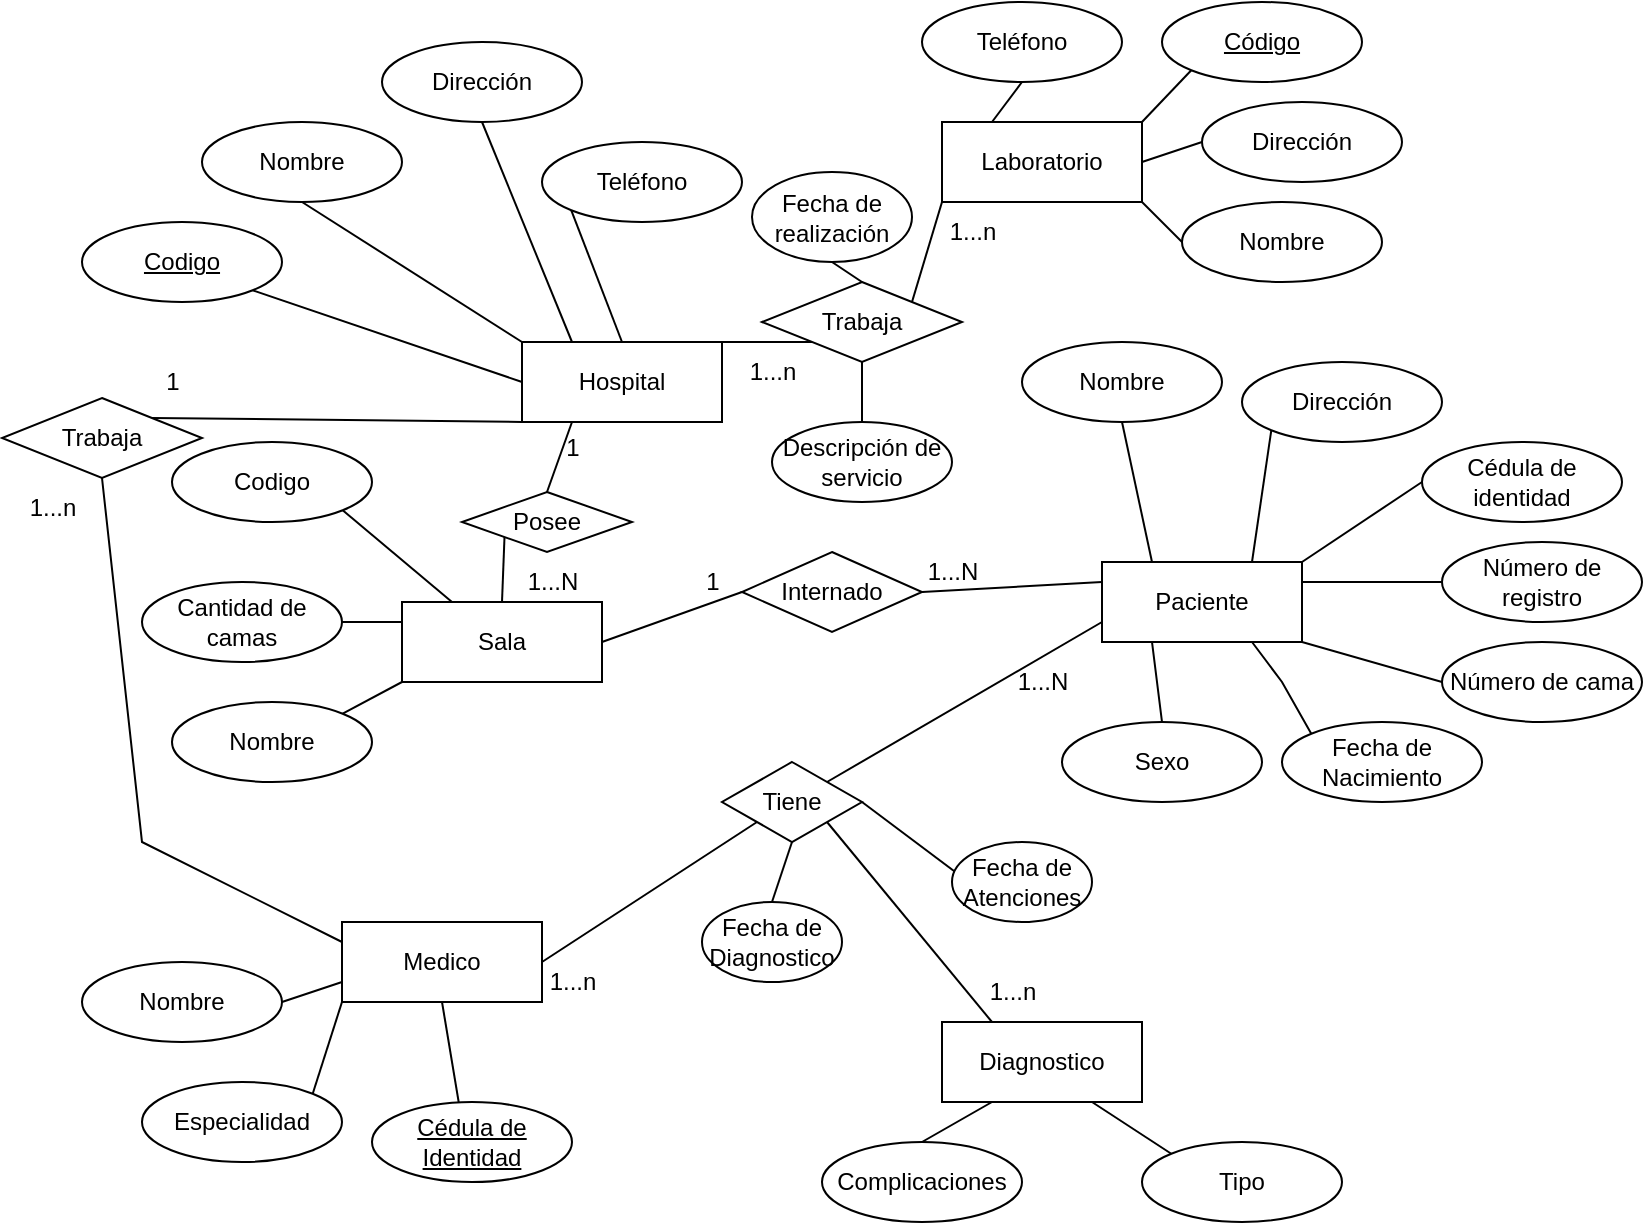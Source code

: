 <mxfile version="24.3.0" type="github">
  <diagram id="R2lEEEUBdFMjLlhIrx00" name="Page-1">
    <mxGraphModel dx="926" dy="493" grid="1" gridSize="10" guides="1" tooltips="1" connect="1" arrows="1" fold="1" page="1" pageScale="1" pageWidth="850" pageHeight="1100" math="0" shadow="0" extFonts="Permanent Marker^https://fonts.googleapis.com/css?family=Permanent+Marker">
      <root>
        <mxCell id="0" />
        <mxCell id="1" parent="0" />
        <mxCell id="Ge79WZLAiVdc78lT4wKn-1" value="Hospital" style="whiteSpace=wrap;html=1;align=center;" vertex="1" parent="1">
          <mxGeometry x="290" y="180" width="100" height="40" as="geometry" />
        </mxCell>
        <mxCell id="Ge79WZLAiVdc78lT4wKn-2" value="Laboratorio" style="whiteSpace=wrap;html=1;align=center;" vertex="1" parent="1">
          <mxGeometry x="500" y="70" width="100" height="40" as="geometry" />
        </mxCell>
        <mxCell id="Ge79WZLAiVdc78lT4wKn-3" value="Sala" style="whiteSpace=wrap;html=1;align=center;" vertex="1" parent="1">
          <mxGeometry x="230" y="310" width="100" height="40" as="geometry" />
        </mxCell>
        <mxCell id="Ge79WZLAiVdc78lT4wKn-94" style="edgeStyle=none;rounded=0;orthogonalLoop=1;jettySize=auto;html=1;exitX=0;exitY=0.25;exitDx=0;exitDy=0;entryX=1;entryY=0.5;entryDx=0;entryDy=0;endArrow=none;endFill=0;" edge="1" parent="1" source="Ge79WZLAiVdc78lT4wKn-4" target="Ge79WZLAiVdc78lT4wKn-93">
          <mxGeometry relative="1" as="geometry" />
        </mxCell>
        <mxCell id="Ge79WZLAiVdc78lT4wKn-4" value="Paciente" style="whiteSpace=wrap;html=1;align=center;" vertex="1" parent="1">
          <mxGeometry x="580" y="290" width="100" height="40" as="geometry" />
        </mxCell>
        <mxCell id="Ge79WZLAiVdc78lT4wKn-5" value="Medico" style="whiteSpace=wrap;html=1;align=center;" vertex="1" parent="1">
          <mxGeometry x="200" y="470" width="100" height="40" as="geometry" />
        </mxCell>
        <mxCell id="Ge79WZLAiVdc78lT4wKn-80" style="edgeStyle=none;rounded=0;orthogonalLoop=1;jettySize=auto;html=1;exitX=0.25;exitY=0;exitDx=0;exitDy=0;entryX=1;entryY=1;entryDx=0;entryDy=0;endArrow=none;endFill=0;" edge="1" parent="1" source="Ge79WZLAiVdc78lT4wKn-6" target="Ge79WZLAiVdc78lT4wKn-77">
          <mxGeometry relative="1" as="geometry" />
        </mxCell>
        <mxCell id="Ge79WZLAiVdc78lT4wKn-6" value="Diagnostico" style="whiteSpace=wrap;html=1;align=center;" vertex="1" parent="1">
          <mxGeometry x="500" y="520" width="100" height="40" as="geometry" />
        </mxCell>
        <mxCell id="Ge79WZLAiVdc78lT4wKn-34" style="edgeStyle=none;rounded=0;orthogonalLoop=1;jettySize=auto;html=1;exitX=1;exitY=1;exitDx=0;exitDy=0;entryX=0;entryY=0.5;entryDx=0;entryDy=0;endArrow=none;endFill=0;" edge="1" parent="1" source="Ge79WZLAiVdc78lT4wKn-7" target="Ge79WZLAiVdc78lT4wKn-1">
          <mxGeometry relative="1" as="geometry" />
        </mxCell>
        <mxCell id="Ge79WZLAiVdc78lT4wKn-7" value="Codigo" style="ellipse;whiteSpace=wrap;html=1;align=center;fontStyle=4;" vertex="1" parent="1">
          <mxGeometry x="70" y="120" width="100" height="40" as="geometry" />
        </mxCell>
        <mxCell id="Ge79WZLAiVdc78lT4wKn-37" style="edgeStyle=none;rounded=0;orthogonalLoop=1;jettySize=auto;html=1;exitX=0;exitY=1;exitDx=0;exitDy=0;entryX=0.5;entryY=0;entryDx=0;entryDy=0;endArrow=none;endFill=0;" edge="1" parent="1" source="Ge79WZLAiVdc78lT4wKn-9" target="Ge79WZLAiVdc78lT4wKn-1">
          <mxGeometry relative="1" as="geometry" />
        </mxCell>
        <mxCell id="Ge79WZLAiVdc78lT4wKn-9" value="Teléfono" style="ellipse;whiteSpace=wrap;html=1;align=center;" vertex="1" parent="1">
          <mxGeometry x="300" y="80" width="100" height="40" as="geometry" />
        </mxCell>
        <mxCell id="Ge79WZLAiVdc78lT4wKn-36" style="edgeStyle=none;rounded=0;orthogonalLoop=1;jettySize=auto;html=1;exitX=0.5;exitY=1;exitDx=0;exitDy=0;entryX=0.25;entryY=0;entryDx=0;entryDy=0;endArrow=none;endFill=0;" edge="1" parent="1" source="Ge79WZLAiVdc78lT4wKn-10" target="Ge79WZLAiVdc78lT4wKn-1">
          <mxGeometry relative="1" as="geometry" />
        </mxCell>
        <mxCell id="Ge79WZLAiVdc78lT4wKn-10" value="Dirección" style="ellipse;whiteSpace=wrap;html=1;align=center;" vertex="1" parent="1">
          <mxGeometry x="220" y="30" width="100" height="40" as="geometry" />
        </mxCell>
        <mxCell id="Ge79WZLAiVdc78lT4wKn-35" style="edgeStyle=none;rounded=0;orthogonalLoop=1;jettySize=auto;html=1;exitX=0.5;exitY=1;exitDx=0;exitDy=0;entryX=0;entryY=0;entryDx=0;entryDy=0;endArrow=none;endFill=0;" edge="1" parent="1" source="Ge79WZLAiVdc78lT4wKn-11" target="Ge79WZLAiVdc78lT4wKn-1">
          <mxGeometry relative="1" as="geometry" />
        </mxCell>
        <mxCell id="Ge79WZLAiVdc78lT4wKn-11" value="Nombre" style="ellipse;whiteSpace=wrap;html=1;align=center;" vertex="1" parent="1">
          <mxGeometry x="130" y="70" width="100" height="40" as="geometry" />
        </mxCell>
        <mxCell id="Ge79WZLAiVdc78lT4wKn-38" style="edgeStyle=none;rounded=0;orthogonalLoop=1;jettySize=auto;html=1;exitX=1;exitY=1;exitDx=0;exitDy=0;entryX=0.25;entryY=0;entryDx=0;entryDy=0;endArrow=none;endFill=0;" edge="1" parent="1" source="Ge79WZLAiVdc78lT4wKn-12" target="Ge79WZLAiVdc78lT4wKn-3">
          <mxGeometry relative="1" as="geometry" />
        </mxCell>
        <mxCell id="Ge79WZLAiVdc78lT4wKn-12" value="Codigo" style="ellipse;whiteSpace=wrap;html=1;align=center;" vertex="1" parent="1">
          <mxGeometry x="115" y="230" width="100" height="40" as="geometry" />
        </mxCell>
        <mxCell id="Ge79WZLAiVdc78lT4wKn-39" style="edgeStyle=none;rounded=0;orthogonalLoop=1;jettySize=auto;html=1;exitX=1;exitY=0.5;exitDx=0;exitDy=0;entryX=0;entryY=0.25;entryDx=0;entryDy=0;endArrow=none;endFill=0;" edge="1" parent="1" source="Ge79WZLAiVdc78lT4wKn-13" target="Ge79WZLAiVdc78lT4wKn-3">
          <mxGeometry relative="1" as="geometry" />
        </mxCell>
        <mxCell id="Ge79WZLAiVdc78lT4wKn-13" value="Cantidad de camas" style="ellipse;whiteSpace=wrap;html=1;align=center;" vertex="1" parent="1">
          <mxGeometry x="100" y="300" width="100" height="40" as="geometry" />
        </mxCell>
        <mxCell id="Ge79WZLAiVdc78lT4wKn-40" style="edgeStyle=none;rounded=0;orthogonalLoop=1;jettySize=auto;html=1;exitX=1;exitY=0;exitDx=0;exitDy=0;entryX=0;entryY=1;entryDx=0;entryDy=0;endArrow=none;endFill=0;" edge="1" parent="1" source="Ge79WZLAiVdc78lT4wKn-14" target="Ge79WZLAiVdc78lT4wKn-3">
          <mxGeometry relative="1" as="geometry" />
        </mxCell>
        <mxCell id="Ge79WZLAiVdc78lT4wKn-14" value="Nombre" style="ellipse;whiteSpace=wrap;html=1;align=center;" vertex="1" parent="1">
          <mxGeometry x="115" y="360" width="100" height="40" as="geometry" />
        </mxCell>
        <mxCell id="Ge79WZLAiVdc78lT4wKn-41" style="edgeStyle=none;rounded=0;orthogonalLoop=1;jettySize=auto;html=1;exitX=0.5;exitY=1;exitDx=0;exitDy=0;entryX=0.5;entryY=1;entryDx=0;entryDy=0;endArrow=none;endFill=0;" edge="1" parent="1" source="Ge79WZLAiVdc78lT4wKn-16" target="Ge79WZLAiVdc78lT4wKn-5">
          <mxGeometry relative="1" as="geometry" />
        </mxCell>
        <mxCell id="Ge79WZLAiVdc78lT4wKn-16" value="Cédula de Identidad" style="ellipse;whiteSpace=wrap;html=1;align=center;fontStyle=4;" vertex="1" parent="1">
          <mxGeometry x="215" y="560" width="100" height="40" as="geometry" />
        </mxCell>
        <mxCell id="Ge79WZLAiVdc78lT4wKn-43" style="edgeStyle=none;rounded=0;orthogonalLoop=1;jettySize=auto;html=1;exitX=1;exitY=0;exitDx=0;exitDy=0;entryX=0;entryY=1;entryDx=0;entryDy=0;endArrow=none;endFill=0;" edge="1" parent="1" source="Ge79WZLAiVdc78lT4wKn-17" target="Ge79WZLAiVdc78lT4wKn-5">
          <mxGeometry relative="1" as="geometry" />
        </mxCell>
        <mxCell id="Ge79WZLAiVdc78lT4wKn-17" value="Especialidad" style="ellipse;whiteSpace=wrap;html=1;align=center;" vertex="1" parent="1">
          <mxGeometry x="100" y="550" width="100" height="40" as="geometry" />
        </mxCell>
        <mxCell id="Ge79WZLAiVdc78lT4wKn-42" style="edgeStyle=none;rounded=0;orthogonalLoop=1;jettySize=auto;html=1;exitX=1;exitY=0.5;exitDx=0;exitDy=0;entryX=0;entryY=0.75;entryDx=0;entryDy=0;endArrow=none;endFill=0;" edge="1" parent="1" source="Ge79WZLAiVdc78lT4wKn-18" target="Ge79WZLAiVdc78lT4wKn-5">
          <mxGeometry relative="1" as="geometry" />
        </mxCell>
        <mxCell id="Ge79WZLAiVdc78lT4wKn-18" value="Nombre" style="ellipse;whiteSpace=wrap;html=1;align=center;" vertex="1" parent="1">
          <mxGeometry x="70" y="490" width="100" height="40" as="geometry" />
        </mxCell>
        <mxCell id="Ge79WZLAiVdc78lT4wKn-54" style="edgeStyle=none;rounded=0;orthogonalLoop=1;jettySize=auto;html=1;exitX=0;exitY=1;exitDx=0;exitDy=0;entryX=1;entryY=0;entryDx=0;entryDy=0;endArrow=none;endFill=0;" edge="1" parent="1" source="Ge79WZLAiVdc78lT4wKn-20" target="Ge79WZLAiVdc78lT4wKn-2">
          <mxGeometry relative="1" as="geometry" />
        </mxCell>
        <mxCell id="Ge79WZLAiVdc78lT4wKn-20" value="Código" style="ellipse;whiteSpace=wrap;html=1;align=center;fontStyle=4;" vertex="1" parent="1">
          <mxGeometry x="610" y="10" width="100" height="40" as="geometry" />
        </mxCell>
        <mxCell id="Ge79WZLAiVdc78lT4wKn-56" style="edgeStyle=none;rounded=0;orthogonalLoop=1;jettySize=auto;html=1;exitX=0;exitY=0.5;exitDx=0;exitDy=0;entryX=1;entryY=1;entryDx=0;entryDy=0;endArrow=none;endFill=0;" edge="1" parent="1" source="Ge79WZLAiVdc78lT4wKn-21" target="Ge79WZLAiVdc78lT4wKn-2">
          <mxGeometry relative="1" as="geometry" />
        </mxCell>
        <mxCell id="Ge79WZLAiVdc78lT4wKn-21" value="Nombre" style="ellipse;whiteSpace=wrap;html=1;align=center;" vertex="1" parent="1">
          <mxGeometry x="620" y="110" width="100" height="40" as="geometry" />
        </mxCell>
        <mxCell id="Ge79WZLAiVdc78lT4wKn-55" style="edgeStyle=none;rounded=0;orthogonalLoop=1;jettySize=auto;html=1;exitX=0;exitY=0.5;exitDx=0;exitDy=0;entryX=1;entryY=0.5;entryDx=0;entryDy=0;endArrow=none;endFill=0;" edge="1" parent="1" source="Ge79WZLAiVdc78lT4wKn-22" target="Ge79WZLAiVdc78lT4wKn-2">
          <mxGeometry relative="1" as="geometry" />
        </mxCell>
        <mxCell id="Ge79WZLAiVdc78lT4wKn-22" value="Dirección&lt;span style=&quot;color: rgba(0, 0, 0, 0); font-family: monospace; font-size: 0px; text-align: start; text-wrap: nowrap;&quot;&gt;%3CmxGraphModel%3E%3Croot%3E%3CmxCell%20id%3D%220%22%2F%3E%3CmxCell%20id%3D%221%22%20parent%3D%220%22%2F%3E%3CmxCell%20id%3D%222%22%20value%3D%22Attribute%22%20style%3D%22ellipse%3BwhiteSpace%3Dwrap%3Bhtml%3D1%3Balign%3Dcenter%3B%22%20vertex%3D%221%22%20parent%3D%221%22%3E%3CmxGeometry%20x%3D%2260%22%20y%3D%22100%22%20width%3D%22100%22%20height%3D%2240%22%20as%3D%22geometry%22%2F%3E%3C%2FmxCell%3E%3C%2Froot%3E%3C%2FmxGraphModel%3E&lt;/span&gt;" style="ellipse;whiteSpace=wrap;html=1;align=center;" vertex="1" parent="1">
          <mxGeometry x="630" y="60" width="100" height="40" as="geometry" />
        </mxCell>
        <mxCell id="Ge79WZLAiVdc78lT4wKn-53" style="edgeStyle=none;rounded=0;orthogonalLoop=1;jettySize=auto;html=1;exitX=0.5;exitY=1;exitDx=0;exitDy=0;entryX=0.25;entryY=0;entryDx=0;entryDy=0;endArrow=none;endFill=0;" edge="1" parent="1" source="Ge79WZLAiVdc78lT4wKn-23" target="Ge79WZLAiVdc78lT4wKn-2">
          <mxGeometry relative="1" as="geometry" />
        </mxCell>
        <mxCell id="Ge79WZLAiVdc78lT4wKn-23" value="Teléfono" style="ellipse;whiteSpace=wrap;html=1;align=center;" vertex="1" parent="1">
          <mxGeometry x="490" y="10" width="100" height="40" as="geometry" />
        </mxCell>
        <mxCell id="Ge79WZLAiVdc78lT4wKn-46" style="edgeStyle=none;rounded=0;orthogonalLoop=1;jettySize=auto;html=1;exitX=0.5;exitY=0;exitDx=0;exitDy=0;entryX=0.25;entryY=1;entryDx=0;entryDy=0;endArrow=none;endFill=0;" edge="1" parent="1" source="Ge79WZLAiVdc78lT4wKn-24" target="Ge79WZLAiVdc78lT4wKn-4">
          <mxGeometry relative="1" as="geometry" />
        </mxCell>
        <mxCell id="Ge79WZLAiVdc78lT4wKn-24" value="Sexo" style="ellipse;whiteSpace=wrap;html=1;align=center;" vertex="1" parent="1">
          <mxGeometry x="560" y="370" width="100" height="40" as="geometry" />
        </mxCell>
        <mxCell id="Ge79WZLAiVdc78lT4wKn-50" style="edgeStyle=none;rounded=0;orthogonalLoop=1;jettySize=auto;html=1;exitX=0;exitY=0.5;exitDx=0;exitDy=0;entryX=1;entryY=0;entryDx=0;entryDy=0;endArrow=none;endFill=0;" edge="1" parent="1" source="Ge79WZLAiVdc78lT4wKn-25" target="Ge79WZLAiVdc78lT4wKn-4">
          <mxGeometry relative="1" as="geometry" />
        </mxCell>
        <mxCell id="Ge79WZLAiVdc78lT4wKn-25" value="Cédula de identidad" style="ellipse;whiteSpace=wrap;html=1;align=center;" vertex="1" parent="1">
          <mxGeometry x="740" y="230" width="100" height="40" as="geometry" />
        </mxCell>
        <mxCell id="Ge79WZLAiVdc78lT4wKn-47" style="edgeStyle=none;rounded=0;orthogonalLoop=1;jettySize=auto;html=1;exitX=0;exitY=0;exitDx=0;exitDy=0;entryX=0.75;entryY=1;entryDx=0;entryDy=0;endArrow=none;endFill=0;" edge="1" parent="1" source="Ge79WZLAiVdc78lT4wKn-26" target="Ge79WZLAiVdc78lT4wKn-4">
          <mxGeometry relative="1" as="geometry">
            <Array as="points">
              <mxPoint x="670" y="350" />
            </Array>
          </mxGeometry>
        </mxCell>
        <mxCell id="Ge79WZLAiVdc78lT4wKn-26" value="Fecha de Nacimiento" style="ellipse;whiteSpace=wrap;html=1;align=center;" vertex="1" parent="1">
          <mxGeometry x="670" y="370" width="100" height="40" as="geometry" />
        </mxCell>
        <mxCell id="Ge79WZLAiVdc78lT4wKn-48" style="edgeStyle=none;rounded=0;orthogonalLoop=1;jettySize=auto;html=1;exitX=0;exitY=0.5;exitDx=0;exitDy=0;entryX=1;entryY=1;entryDx=0;entryDy=0;endArrow=none;endFill=0;" edge="1" parent="1" source="Ge79WZLAiVdc78lT4wKn-27" target="Ge79WZLAiVdc78lT4wKn-4">
          <mxGeometry relative="1" as="geometry" />
        </mxCell>
        <mxCell id="Ge79WZLAiVdc78lT4wKn-27" value="Número de cama" style="ellipse;whiteSpace=wrap;html=1;align=center;" vertex="1" parent="1">
          <mxGeometry x="750" y="330" width="100" height="40" as="geometry" />
        </mxCell>
        <mxCell id="Ge79WZLAiVdc78lT4wKn-49" style="edgeStyle=none;rounded=0;orthogonalLoop=1;jettySize=auto;html=1;exitX=0;exitY=0.5;exitDx=0;exitDy=0;entryX=1;entryY=0.25;entryDx=0;entryDy=0;endArrow=none;endFill=0;" edge="1" parent="1" source="Ge79WZLAiVdc78lT4wKn-28" target="Ge79WZLAiVdc78lT4wKn-4">
          <mxGeometry relative="1" as="geometry" />
        </mxCell>
        <mxCell id="Ge79WZLAiVdc78lT4wKn-28" value="Número de registro" style="ellipse;whiteSpace=wrap;html=1;align=center;" vertex="1" parent="1">
          <mxGeometry x="750" y="280" width="100" height="40" as="geometry" />
        </mxCell>
        <mxCell id="Ge79WZLAiVdc78lT4wKn-51" style="edgeStyle=none;rounded=0;orthogonalLoop=1;jettySize=auto;html=1;exitX=0;exitY=1;exitDx=0;exitDy=0;entryX=0.75;entryY=0;entryDx=0;entryDy=0;endArrow=none;endFill=0;" edge="1" parent="1" source="Ge79WZLAiVdc78lT4wKn-29" target="Ge79WZLAiVdc78lT4wKn-4">
          <mxGeometry relative="1" as="geometry" />
        </mxCell>
        <mxCell id="Ge79WZLAiVdc78lT4wKn-29" value="Dirección" style="ellipse;whiteSpace=wrap;html=1;align=center;" vertex="1" parent="1">
          <mxGeometry x="650" y="190" width="100" height="40" as="geometry" />
        </mxCell>
        <mxCell id="Ge79WZLAiVdc78lT4wKn-52" style="edgeStyle=none;rounded=0;orthogonalLoop=1;jettySize=auto;html=1;exitX=0.5;exitY=1;exitDx=0;exitDy=0;entryX=0.25;entryY=0;entryDx=0;entryDy=0;endArrow=none;endFill=0;" edge="1" parent="1" source="Ge79WZLAiVdc78lT4wKn-30" target="Ge79WZLAiVdc78lT4wKn-4">
          <mxGeometry relative="1" as="geometry" />
        </mxCell>
        <mxCell id="Ge79WZLAiVdc78lT4wKn-30" value="Nombre" style="ellipse;whiteSpace=wrap;html=1;align=center;" vertex="1" parent="1">
          <mxGeometry x="540" y="180" width="100" height="40" as="geometry" />
        </mxCell>
        <mxCell id="Ge79WZLAiVdc78lT4wKn-44" style="edgeStyle=none;rounded=0;orthogonalLoop=1;jettySize=auto;html=1;exitX=0.5;exitY=0;exitDx=0;exitDy=0;entryX=0.25;entryY=1;entryDx=0;entryDy=0;endArrow=none;endFill=0;" edge="1" parent="1" source="Ge79WZLAiVdc78lT4wKn-31" target="Ge79WZLAiVdc78lT4wKn-6">
          <mxGeometry relative="1" as="geometry" />
        </mxCell>
        <mxCell id="Ge79WZLAiVdc78lT4wKn-31" value="Complicaciones" style="ellipse;whiteSpace=wrap;html=1;align=center;" vertex="1" parent="1">
          <mxGeometry x="440" y="580" width="100" height="40" as="geometry" />
        </mxCell>
        <mxCell id="Ge79WZLAiVdc78lT4wKn-45" style="edgeStyle=none;rounded=0;orthogonalLoop=1;jettySize=auto;html=1;exitX=0;exitY=0;exitDx=0;exitDy=0;entryX=0.75;entryY=1;entryDx=0;entryDy=0;endArrow=none;endFill=0;" edge="1" parent="1" source="Ge79WZLAiVdc78lT4wKn-32" target="Ge79WZLAiVdc78lT4wKn-6">
          <mxGeometry relative="1" as="geometry" />
        </mxCell>
        <mxCell id="Ge79WZLAiVdc78lT4wKn-32" value="Tipo" style="ellipse;whiteSpace=wrap;html=1;align=center;" vertex="1" parent="1">
          <mxGeometry x="600" y="580" width="100" height="40" as="geometry" />
        </mxCell>
        <mxCell id="Ge79WZLAiVdc78lT4wKn-58" style="edgeStyle=none;rounded=0;orthogonalLoop=1;jettySize=auto;html=1;entryX=0.25;entryY=1;entryDx=0;entryDy=0;endArrow=none;endFill=0;exitX=0.5;exitY=0;exitDx=0;exitDy=0;" edge="1" parent="1" source="Ge79WZLAiVdc78lT4wKn-57" target="Ge79WZLAiVdc78lT4wKn-1">
          <mxGeometry relative="1" as="geometry">
            <mxPoint x="345" y="270" as="sourcePoint" />
          </mxGeometry>
        </mxCell>
        <mxCell id="Ge79WZLAiVdc78lT4wKn-59" style="edgeStyle=none;rounded=0;orthogonalLoop=1;jettySize=auto;html=1;exitX=0;exitY=1;exitDx=0;exitDy=0;entryX=0.5;entryY=0;entryDx=0;entryDy=0;endArrow=none;endFill=0;" edge="1" parent="1" source="Ge79WZLAiVdc78lT4wKn-57" target="Ge79WZLAiVdc78lT4wKn-3">
          <mxGeometry relative="1" as="geometry" />
        </mxCell>
        <mxCell id="Ge79WZLAiVdc78lT4wKn-57" value="Posee" style="shape=rhombus;perimeter=rhombusPerimeter;whiteSpace=wrap;html=1;align=center;" vertex="1" parent="1">
          <mxGeometry x="260" y="255" width="85" height="30" as="geometry" />
        </mxCell>
        <mxCell id="Ge79WZLAiVdc78lT4wKn-60" value="1" style="text;html=1;align=center;verticalAlign=middle;resizable=0;points=[];autosize=1;strokeColor=none;fillColor=none;" vertex="1" parent="1">
          <mxGeometry x="100" y="185" width="30" height="30" as="geometry" />
        </mxCell>
        <mxCell id="Ge79WZLAiVdc78lT4wKn-61" value="1" style="text;html=1;align=center;verticalAlign=middle;resizable=0;points=[];autosize=1;strokeColor=none;fillColor=none;" vertex="1" parent="1">
          <mxGeometry x="370" y="285" width="30" height="30" as="geometry" />
        </mxCell>
        <mxCell id="Ge79WZLAiVdc78lT4wKn-63" style="edgeStyle=none;rounded=0;orthogonalLoop=1;jettySize=auto;html=1;exitX=1;exitY=0;exitDx=0;exitDy=0;endArrow=none;endFill=0;entryX=0;entryY=1;entryDx=0;entryDy=0;" edge="1" parent="1" source="Ge79WZLAiVdc78lT4wKn-62" target="Ge79WZLAiVdc78lT4wKn-1">
          <mxGeometry relative="1" as="geometry">
            <mxPoint x="290" y="220" as="targetPoint" />
          </mxGeometry>
        </mxCell>
        <mxCell id="Ge79WZLAiVdc78lT4wKn-64" style="edgeStyle=none;rounded=0;orthogonalLoop=1;jettySize=auto;html=1;exitX=0.5;exitY=1;exitDx=0;exitDy=0;entryX=0;entryY=0.25;entryDx=0;entryDy=0;endArrow=none;endFill=0;" edge="1" parent="1" source="Ge79WZLAiVdc78lT4wKn-62" target="Ge79WZLAiVdc78lT4wKn-5">
          <mxGeometry relative="1" as="geometry">
            <Array as="points">
              <mxPoint x="100" y="430" />
            </Array>
          </mxGeometry>
        </mxCell>
        <mxCell id="Ge79WZLAiVdc78lT4wKn-62" value="Trabaja" style="shape=rhombus;perimeter=rhombusPerimeter;whiteSpace=wrap;html=1;align=center;" vertex="1" parent="1">
          <mxGeometry x="30" y="208" width="100" height="40" as="geometry" />
        </mxCell>
        <mxCell id="Ge79WZLAiVdc78lT4wKn-66" value="1" style="text;html=1;align=center;verticalAlign=middle;resizable=0;points=[];autosize=1;strokeColor=none;fillColor=none;" vertex="1" parent="1">
          <mxGeometry x="300" y="218" width="30" height="30" as="geometry" />
        </mxCell>
        <mxCell id="Ge79WZLAiVdc78lT4wKn-67" value="1...n" style="text;html=1;align=center;verticalAlign=middle;resizable=0;points=[];autosize=1;strokeColor=none;fillColor=none;" vertex="1" parent="1">
          <mxGeometry x="30" y="248" width="50" height="30" as="geometry" />
        </mxCell>
        <mxCell id="Ge79WZLAiVdc78lT4wKn-69" style="edgeStyle=none;rounded=0;orthogonalLoop=1;jettySize=auto;html=1;exitX=0;exitY=1;exitDx=0;exitDy=0;entryX=1;entryY=0;entryDx=0;entryDy=0;endArrow=none;endFill=0;" edge="1" parent="1" source="Ge79WZLAiVdc78lT4wKn-68" target="Ge79WZLAiVdc78lT4wKn-1">
          <mxGeometry relative="1" as="geometry" />
        </mxCell>
        <mxCell id="Ge79WZLAiVdc78lT4wKn-70" style="edgeStyle=none;rounded=0;orthogonalLoop=1;jettySize=auto;html=1;exitX=1;exitY=0;exitDx=0;exitDy=0;entryX=0;entryY=1;entryDx=0;entryDy=0;endArrow=none;endFill=0;" edge="1" parent="1" source="Ge79WZLAiVdc78lT4wKn-68" target="Ge79WZLAiVdc78lT4wKn-2">
          <mxGeometry relative="1" as="geometry" />
        </mxCell>
        <mxCell id="Ge79WZLAiVdc78lT4wKn-68" value="Trabaja" style="shape=rhombus;perimeter=rhombusPerimeter;whiteSpace=wrap;html=1;align=center;" vertex="1" parent="1">
          <mxGeometry x="410" y="150" width="100" height="40" as="geometry" />
        </mxCell>
        <mxCell id="Ge79WZLAiVdc78lT4wKn-71" value="1...n" style="text;html=1;align=center;verticalAlign=middle;resizable=0;points=[];autosize=1;strokeColor=none;fillColor=none;" vertex="1" parent="1">
          <mxGeometry x="390" y="180" width="50" height="30" as="geometry" />
        </mxCell>
        <mxCell id="Ge79WZLAiVdc78lT4wKn-72" value="1...n" style="text;html=1;align=center;verticalAlign=middle;resizable=0;points=[];autosize=1;strokeColor=none;fillColor=none;" vertex="1" parent="1">
          <mxGeometry x="490" y="110" width="50" height="30" as="geometry" />
        </mxCell>
        <mxCell id="Ge79WZLAiVdc78lT4wKn-76" style="edgeStyle=none;rounded=0;orthogonalLoop=1;jettySize=auto;html=1;exitX=0.5;exitY=0;exitDx=0;exitDy=0;entryX=0.5;entryY=1;entryDx=0;entryDy=0;endArrow=none;endFill=0;" edge="1" parent="1" source="Ge79WZLAiVdc78lT4wKn-73" target="Ge79WZLAiVdc78lT4wKn-68">
          <mxGeometry relative="1" as="geometry" />
        </mxCell>
        <mxCell id="Ge79WZLAiVdc78lT4wKn-73" value="Descripción de servicio" style="ellipse;whiteSpace=wrap;html=1;align=center;" vertex="1" parent="1">
          <mxGeometry x="415" y="220" width="90" height="40" as="geometry" />
        </mxCell>
        <mxCell id="Ge79WZLAiVdc78lT4wKn-75" style="edgeStyle=none;rounded=0;orthogonalLoop=1;jettySize=auto;html=1;exitX=0.5;exitY=1;exitDx=0;exitDy=0;entryX=0.5;entryY=0;entryDx=0;entryDy=0;endArrow=none;endFill=0;" edge="1" parent="1" source="Ge79WZLAiVdc78lT4wKn-74" target="Ge79WZLAiVdc78lT4wKn-68">
          <mxGeometry relative="1" as="geometry" />
        </mxCell>
        <mxCell id="Ge79WZLAiVdc78lT4wKn-74" value="Fecha de realización" style="ellipse;whiteSpace=wrap;html=1;align=center;" vertex="1" parent="1">
          <mxGeometry x="405" y="95" width="80" height="45" as="geometry" />
        </mxCell>
        <mxCell id="Ge79WZLAiVdc78lT4wKn-78" style="edgeStyle=none;rounded=0;orthogonalLoop=1;jettySize=auto;html=1;exitX=1;exitY=0;exitDx=0;exitDy=0;entryX=0;entryY=0.75;entryDx=0;entryDy=0;endArrow=none;endFill=0;" edge="1" parent="1" source="Ge79WZLAiVdc78lT4wKn-77" target="Ge79WZLAiVdc78lT4wKn-4">
          <mxGeometry relative="1" as="geometry" />
        </mxCell>
        <mxCell id="Ge79WZLAiVdc78lT4wKn-79" style="edgeStyle=none;rounded=0;orthogonalLoop=1;jettySize=auto;html=1;exitX=0;exitY=1;exitDx=0;exitDy=0;entryX=1;entryY=0.5;entryDx=0;entryDy=0;endArrow=none;endFill=0;" edge="1" parent="1" source="Ge79WZLAiVdc78lT4wKn-77" target="Ge79WZLAiVdc78lT4wKn-5">
          <mxGeometry relative="1" as="geometry" />
        </mxCell>
        <mxCell id="Ge79WZLAiVdc78lT4wKn-77" value="Tiene" style="shape=rhombus;perimeter=rhombusPerimeter;whiteSpace=wrap;html=1;align=center;" vertex="1" parent="1">
          <mxGeometry x="390" y="390" width="70" height="40" as="geometry" />
        </mxCell>
        <mxCell id="Ge79WZLAiVdc78lT4wKn-84" value="1...N" style="text;html=1;align=center;verticalAlign=middle;resizable=0;points=[];autosize=1;strokeColor=none;fillColor=none;" vertex="1" parent="1">
          <mxGeometry x="525" y="335" width="50" height="30" as="geometry" />
        </mxCell>
        <mxCell id="Ge79WZLAiVdc78lT4wKn-85" value="1...n" style="text;html=1;align=center;verticalAlign=middle;resizable=0;points=[];autosize=1;strokeColor=none;fillColor=none;" vertex="1" parent="1">
          <mxGeometry x="290" y="485" width="50" height="30" as="geometry" />
        </mxCell>
        <mxCell id="Ge79WZLAiVdc78lT4wKn-86" value="1...n" style="text;html=1;align=center;verticalAlign=middle;resizable=0;points=[];autosize=1;strokeColor=none;fillColor=none;" vertex="1" parent="1">
          <mxGeometry x="510" y="490" width="50" height="30" as="geometry" />
        </mxCell>
        <mxCell id="Ge79WZLAiVdc78lT4wKn-92" style="edgeStyle=none;rounded=0;orthogonalLoop=1;jettySize=auto;html=1;exitX=0.5;exitY=1;exitDx=0;exitDy=0;entryX=1;entryY=0.5;entryDx=0;entryDy=0;endArrow=none;endFill=0;" edge="1" parent="1" source="Ge79WZLAiVdc78lT4wKn-87" target="Ge79WZLAiVdc78lT4wKn-77">
          <mxGeometry relative="1" as="geometry" />
        </mxCell>
        <mxCell id="Ge79WZLAiVdc78lT4wKn-87" value="Fecha de Atenciones" style="ellipse;whiteSpace=wrap;html=1;align=center;" vertex="1" parent="1">
          <mxGeometry x="505" y="430" width="70" height="40" as="geometry" />
        </mxCell>
        <mxCell id="Ge79WZLAiVdc78lT4wKn-91" style="edgeStyle=none;rounded=0;orthogonalLoop=1;jettySize=auto;html=1;exitX=0.5;exitY=0;exitDx=0;exitDy=0;entryX=0.5;entryY=1;entryDx=0;entryDy=0;endArrow=none;endFill=0;" edge="1" parent="1" source="Ge79WZLAiVdc78lT4wKn-90" target="Ge79WZLAiVdc78lT4wKn-77">
          <mxGeometry relative="1" as="geometry" />
        </mxCell>
        <mxCell id="Ge79WZLAiVdc78lT4wKn-90" value="Fecha de Diagnostico" style="ellipse;whiteSpace=wrap;html=1;align=center;" vertex="1" parent="1">
          <mxGeometry x="380" y="460" width="70" height="40" as="geometry" />
        </mxCell>
        <mxCell id="Ge79WZLAiVdc78lT4wKn-95" style="edgeStyle=none;rounded=0;orthogonalLoop=1;jettySize=auto;html=1;exitX=0;exitY=0.5;exitDx=0;exitDy=0;entryX=1;entryY=0.5;entryDx=0;entryDy=0;endArrow=none;endFill=0;" edge="1" parent="1" source="Ge79WZLAiVdc78lT4wKn-93" target="Ge79WZLAiVdc78lT4wKn-3">
          <mxGeometry relative="1" as="geometry" />
        </mxCell>
        <mxCell id="Ge79WZLAiVdc78lT4wKn-93" value="Internado" style="shape=rhombus;perimeter=rhombusPerimeter;whiteSpace=wrap;html=1;align=center;" vertex="1" parent="1">
          <mxGeometry x="400" y="285" width="90" height="40" as="geometry" />
        </mxCell>
        <mxCell id="Ge79WZLAiVdc78lT4wKn-96" value="1...N" style="text;html=1;align=center;verticalAlign=middle;resizable=0;points=[];autosize=1;strokeColor=none;fillColor=none;" vertex="1" parent="1">
          <mxGeometry x="480" y="280" width="50" height="30" as="geometry" />
        </mxCell>
        <mxCell id="Ge79WZLAiVdc78lT4wKn-97" value="1...N" style="text;html=1;align=center;verticalAlign=middle;resizable=0;points=[];autosize=1;strokeColor=none;fillColor=none;" vertex="1" parent="1">
          <mxGeometry x="280" y="285" width="50" height="30" as="geometry" />
        </mxCell>
      </root>
    </mxGraphModel>
  </diagram>
</mxfile>
